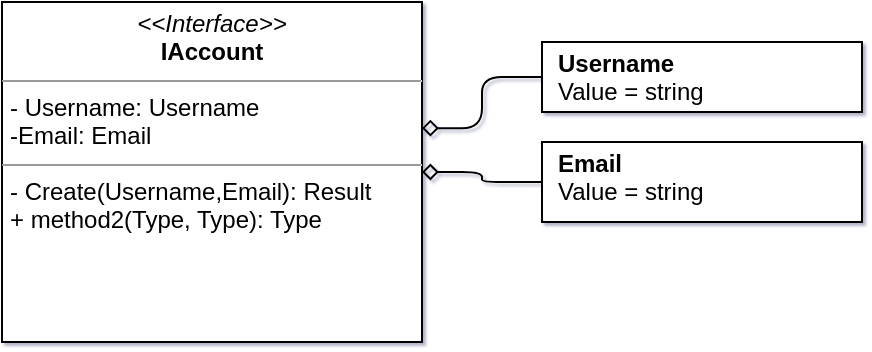 <mxfile version="20.8.10" type="device"><diagram name="Página-1" id="QprELBjqBw7s42sGzW9d"><mxGraphModel dx="1014" dy="596" grid="0" gridSize="10" guides="1" tooltips="1" connect="0" arrows="0" fold="1" page="0" pageScale="1" pageWidth="827" pageHeight="1169" background="none" math="0" shadow="1"><root><mxCell id="0"/><mxCell id="1" parent="0"/><mxCell id="4MPgN2TIuSaYu8-bgLoP-44" value="&lt;p style=&quot;margin:0px;margin-top:4px;text-align:center;text-decoration:underline;&quot;&gt;&lt;/p&gt;&lt;p style=&quot;margin:0px;margin-left:8px;&quot;&gt;&lt;b&gt;Username&lt;/b&gt;&lt;/p&gt;&lt;p style=&quot;margin:0px;margin-left:8px;&quot;&gt;Value = string&lt;/p&gt;" style="verticalAlign=top;align=left;overflow=fill;fontSize=12;fontFamily=Helvetica;html=1;" vertex="1" parent="1"><mxGeometry x="500" y="180" width="160" height="35" as="geometry"/></mxCell><mxCell id="4MPgN2TIuSaYu8-bgLoP-45" value="&lt;p style=&quot;margin:0px;margin-top:4px;text-align:center;text-decoration:underline;&quot;&gt;&lt;/p&gt;&lt;p style=&quot;margin:0px;margin-left:8px;&quot;&gt;&lt;span style=&quot;background-color: initial;&quot;&gt;&lt;b&gt;Email&lt;/b&gt;&lt;/span&gt;&lt;/p&gt;&lt;p style=&quot;margin:0px;margin-left:8px;&quot;&gt;&lt;span style=&quot;background-color: initial;&quot;&gt;Value = string&lt;/span&gt;&lt;br&gt;&lt;/p&gt;" style="verticalAlign=top;align=left;overflow=fill;fontSize=12;fontFamily=Helvetica;html=1;" vertex="1" parent="1"><mxGeometry x="500" y="230" width="160" height="40" as="geometry"/></mxCell><mxCell id="4MPgN2TIuSaYu8-bgLoP-50" style="edgeStyle=orthogonalEdgeStyle;rounded=1;orthogonalLoop=1;jettySize=auto;html=1;entryX=0;entryY=0.5;entryDx=0;entryDy=0;endArrow=none;endFill=0;startArrow=diamond;startFill=0;exitX=1;exitY=0.371;exitDx=0;exitDy=0;exitPerimeter=0;" edge="1" parent="1" source="4MPgN2TIuSaYu8-bgLoP-53" target="4MPgN2TIuSaYu8-bgLoP-44"><mxGeometry relative="1" as="geometry"><mxPoint x="390" y="385" as="sourcePoint"/></mxGeometry></mxCell><mxCell id="4MPgN2TIuSaYu8-bgLoP-54" style="edgeStyle=orthogonalEdgeStyle;rounded=1;orthogonalLoop=1;jettySize=auto;html=1;entryX=0;entryY=0.5;entryDx=0;entryDy=0;startArrow=diamond;startFill=0;endArrow=none;endFill=0;" edge="1" parent="1" source="4MPgN2TIuSaYu8-bgLoP-53" target="4MPgN2TIuSaYu8-bgLoP-45"><mxGeometry relative="1" as="geometry"/></mxCell><mxCell id="4MPgN2TIuSaYu8-bgLoP-53" value="&lt;p style=&quot;margin:0px;margin-top:4px;text-align:center;&quot;&gt;&lt;i&gt;&amp;lt;&amp;lt;Interface&amp;gt;&amp;gt;&lt;/i&gt;&lt;br&gt;&lt;b&gt;IAccount&lt;/b&gt;&lt;/p&gt;&lt;hr size=&quot;1&quot;&gt;&lt;p style=&quot;margin:0px;margin-left:4px;&quot;&gt;- Username: Username&lt;br&gt;-Email: Email&lt;/p&gt;&lt;hr size=&quot;1&quot;&gt;&lt;p style=&quot;margin:0px;margin-left:4px;&quot;&gt;- Create(Username,Email): Result&lt;br&gt;+ method2(Type, Type): Type&lt;/p&gt;" style="verticalAlign=top;align=left;overflow=fill;fontSize=12;fontFamily=Helvetica;html=1;" vertex="1" parent="1"><mxGeometry x="230" y="160" width="210" height="170" as="geometry"/></mxCell></root></mxGraphModel></diagram></mxfile>
